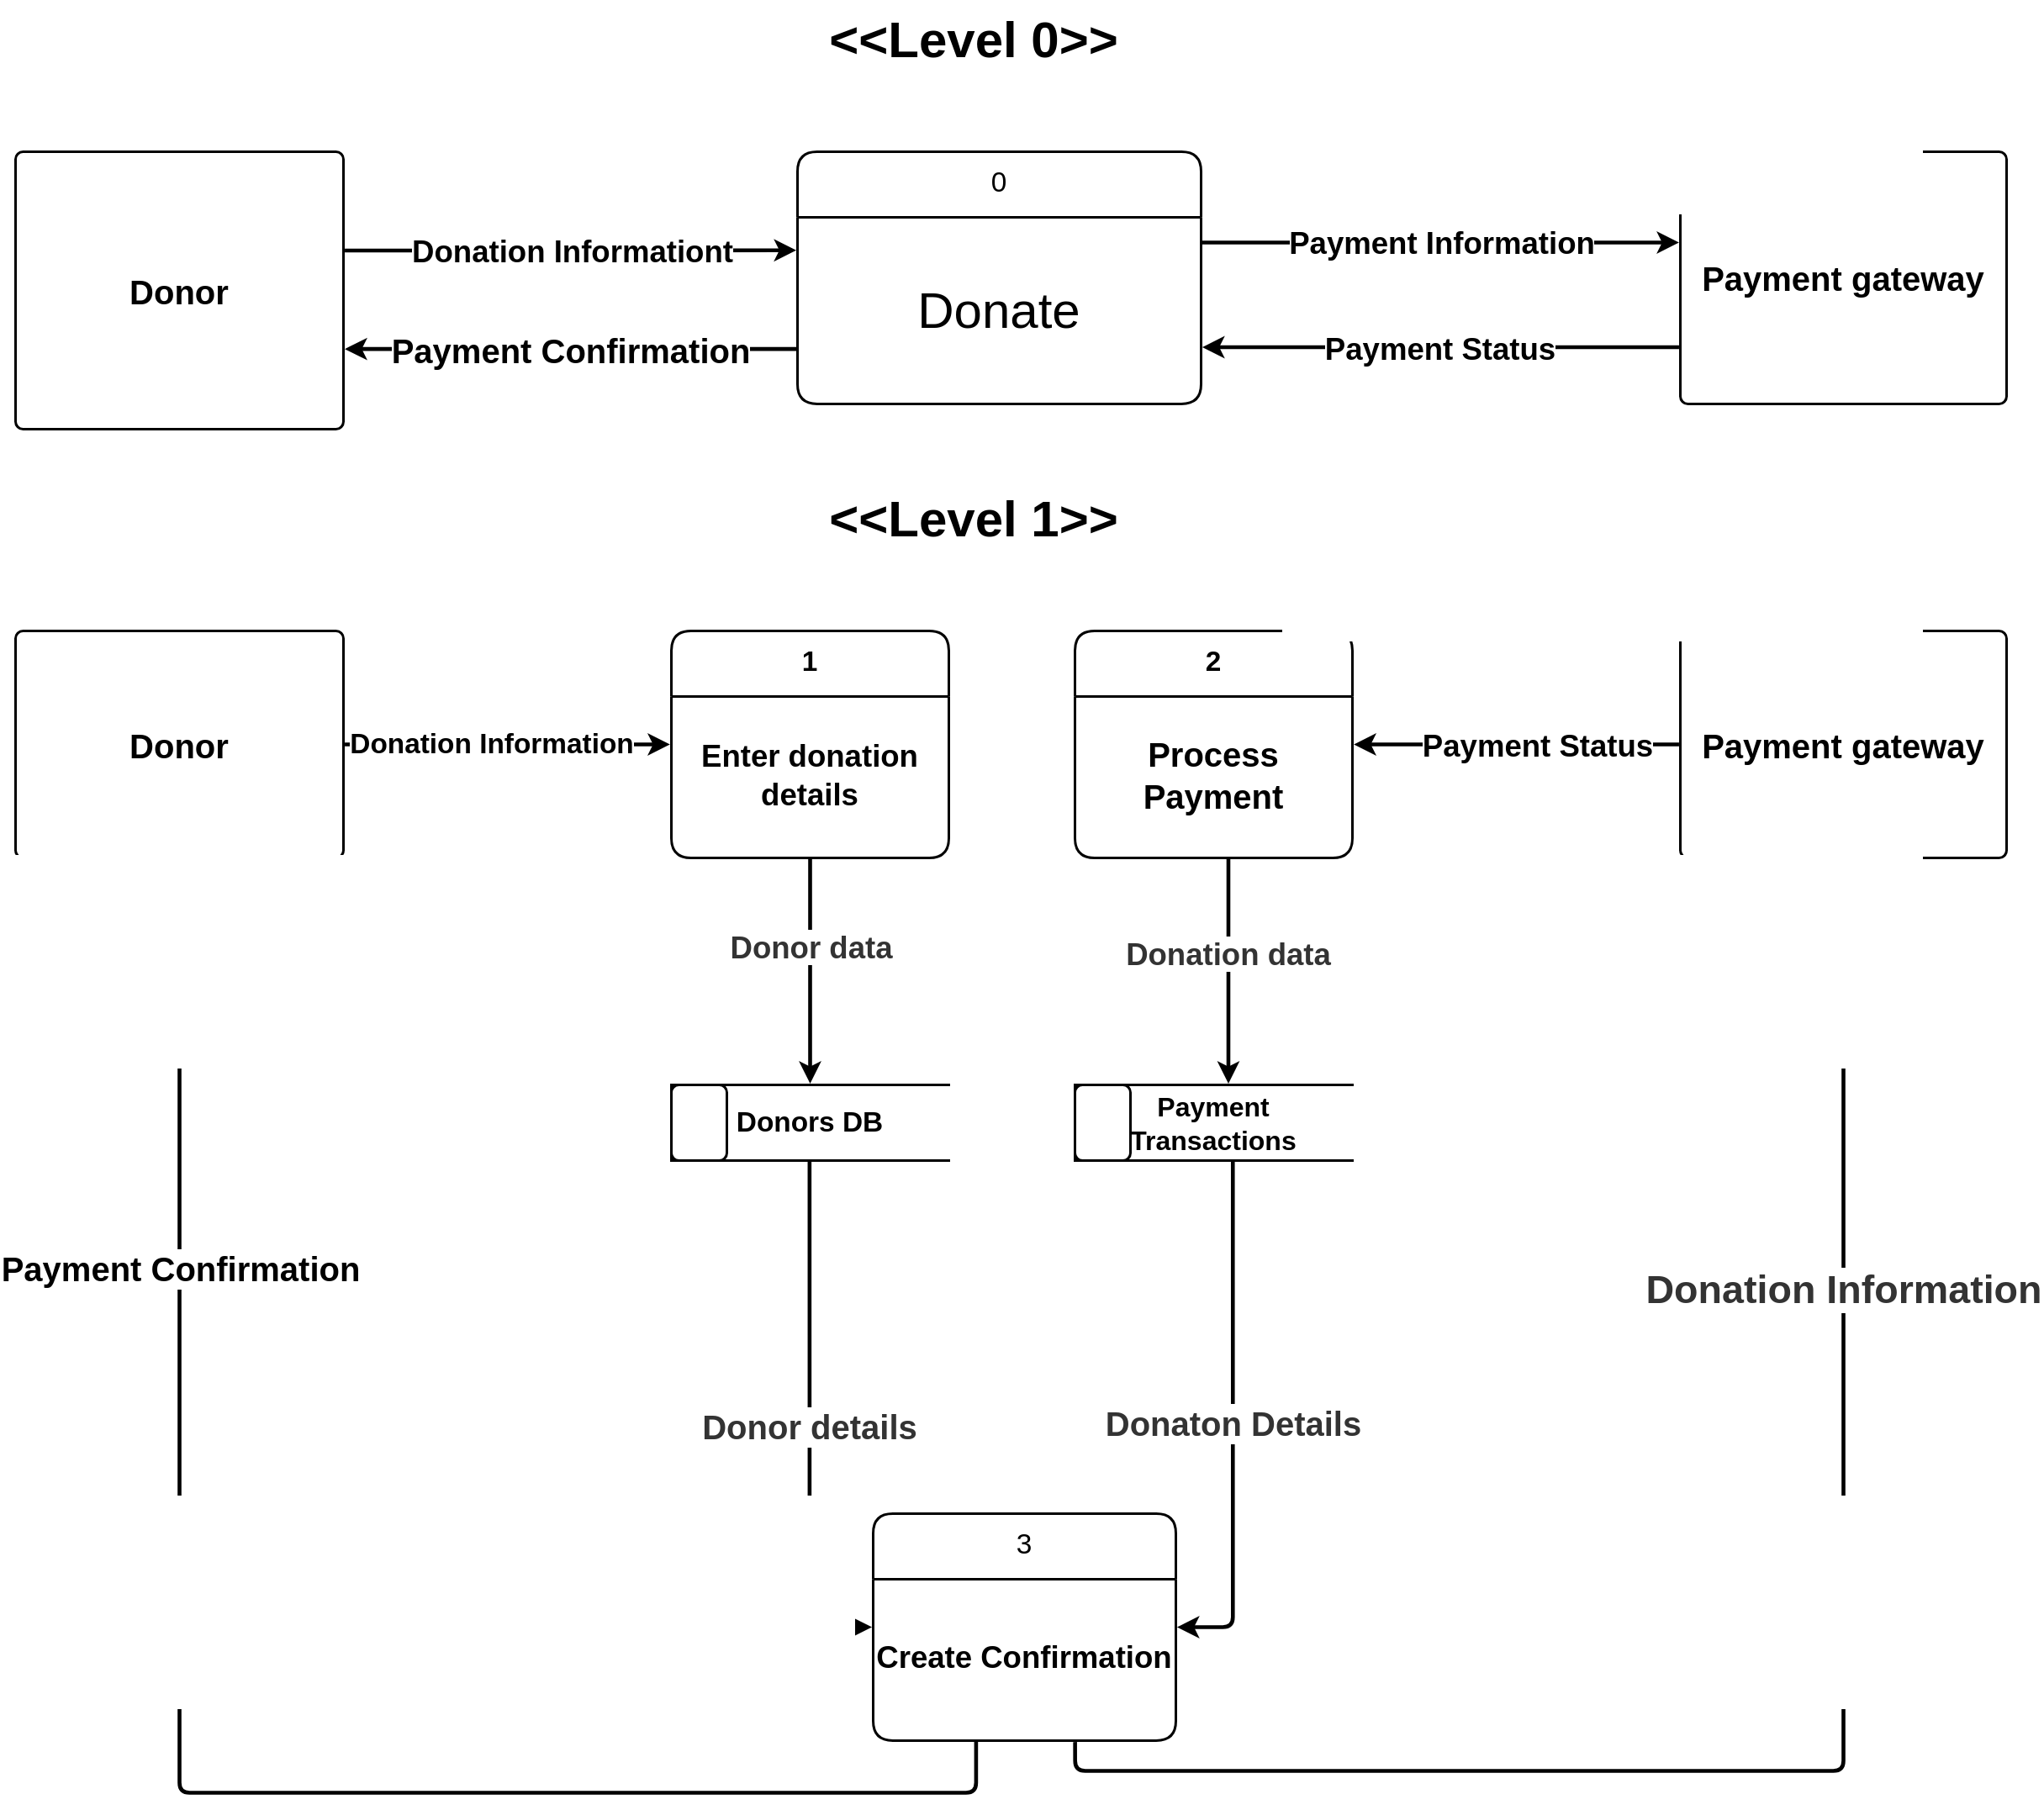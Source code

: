 <mxfile version="24.8.9" pages="3">
  <diagram name="Version 1.0" id="b520641d-4fe3-3701-9064-5fc419738815">
    <mxGraphModel grid="1" page="1" gridSize="10" guides="1" tooltips="1" connect="1" arrows="1" fold="1" pageScale="1" pageWidth="1100" pageHeight="850" background="none" math="0" shadow="0">
      <root>
        <mxCell id="0" />
        <mxCell id="1" parent="0" />
        <mxCell id="HQpnCoinPFY2TKj2kgrf-2" value="&lt;div style=&quot;display: flex; justify-content: center; text-align: center; align-items: baseline; font-size: 0; line-height: 1.25;margin-top: -2px;&quot;&gt;&lt;span&gt;&lt;span style=&quot;font-size:16.7px;&quot;&gt;0&lt;/span&gt;&lt;/span&gt;&lt;/div&gt;" style="shape=swimlane;html=1;rounded=1;arcSize=10;collapsible=0;fontStyle=0;startSize=39;whiteSpace=wrap;overflow=block;blockSpacing=1;fontSize=13;spacing=0;verticalAlign=middle;strokeOpacity=100;fillOpacity=100;fillColor=#ffffff;strokeWidth=1.5;swimlaneFillColor=#ffffff;" parent="1" vertex="1">
          <mxGeometry x="935" y="-670" width="240" height="150" as="geometry" />
        </mxCell>
        <mxCell id="HQpnCoinPFY2TKj2kgrf-3" value="&lt;div style=&quot;display: flex; justify-content: center; text-align: center; align-items: baseline; font-size: 0; line-height: 1.25;margin-top: -2px;&quot;&gt;&lt;span&gt;&lt;span style=&quot;font-size:30px;&quot;&gt;Donate &lt;/span&gt;&lt;/span&gt;&lt;/div&gt;" style="rounded=1;arcSize=10;strokeColor=none;fillColor=none;whiteSpace=wrap;overflow=block;blockSpacing=1;html=1;fontSize=13;spacing=0;verticalAlign=middle;strokeOpacity=100;fillOpacity=100;strokeWidth=1.5;" parent="HQpnCoinPFY2TKj2kgrf-2" vertex="1">
          <mxGeometry y="39" width="240" height="111" as="geometry" />
        </mxCell>
        <mxCell id="HQpnCoinPFY2TKj2kgrf-4" value="Donor " style="html=1;overflow=block;blockSpacing=1;whiteSpace=wrap;fontSize=20;fontStyle=1;spacing=0;strokeOpacity=100;fillOpacity=100;rounded=1;absoluteArcSize=1;arcSize=9;fillColor=#ffffff;strokeWidth=1.5;lucidId=UoCt~2oaXBa2;" parent="1" vertex="1">
          <mxGeometry x="470" y="-670" width="195" height="165" as="geometry" />
        </mxCell>
        <mxCell id="HQpnCoinPFY2TKj2kgrf-5" value="Payment gateway" style="html=1;overflow=block;blockSpacing=1;whiteSpace=wrap;fontSize=20;fontStyle=1;spacing=0;strokeOpacity=100;fillOpacity=100;rounded=1;absoluteArcSize=1;arcSize=9;fillColor=#ffffff;strokeWidth=1.5;lucidId=UoCtgNpYnYyZ;" parent="1" vertex="1">
          <mxGeometry x="1460" y="-670" width="194" height="150" as="geometry" />
        </mxCell>
        <mxCell id="HQpnCoinPFY2TKj2kgrf-6" value="" style="html=1;jettySize=18;whiteSpace=wrap;overflow=block;blockSpacing=1;fontSize=13;strokeOpacity=100;strokeWidth=2.3;rounded=1;arcSize=12;edgeStyle=orthogonalEdgeStyle;startArrow=none;exitX=1.004;exitY=0.356;exitPerimeter=0;entryX=-0.003;entryY=0.391;entryPerimeter=0;lucidId=UoCtfP8-i752;" parent="1" source="HQpnCoinPFY2TKj2kgrf-4" target="HQpnCoinPFY2TKj2kgrf-2" edge="1">
          <mxGeometry width="100" height="100" relative="1" as="geometry">
            <Array as="points" />
          </mxGeometry>
        </mxCell>
        <mxCell id="HQpnCoinPFY2TKj2kgrf-7" value="Donation Informationt" style="text;html=1;resizable=0;labelBackgroundColor=default;align=center;verticalAlign=middle;fontStyle=1;fontSize=18.3;" parent="HQpnCoinPFY2TKj2kgrf-6" vertex="1">
          <mxGeometry relative="1" as="geometry" />
        </mxCell>
        <mxCell id="HQpnCoinPFY2TKj2kgrf-8" value="" style="html=1;jettySize=18;whiteSpace=wrap;fontSize=13;strokeOpacity=100;strokeWidth=2.3;rounded=1;arcSize=12;edgeStyle=orthogonalEdgeStyle;startArrow=none;exitX=-0.003;exitY=0.782;exitPerimeter=0;entryX=1.004;entryY=0.711;entryPerimeter=0;lucidId=UoCtTdOCbgOj;" parent="1" source="HQpnCoinPFY2TKj2kgrf-2" target="HQpnCoinPFY2TKj2kgrf-4" edge="1">
          <mxGeometry width="100" height="100" relative="1" as="geometry">
            <Array as="points" />
          </mxGeometry>
        </mxCell>
        <mxCell id="HQpnCoinPFY2TKj2kgrf-9" value="Payment Confirmation" style="text;html=1;resizable=0;labelBackgroundColor=default;align=center;verticalAlign=middle;fontStyle=1;fontSize=20;" parent="HQpnCoinPFY2TKj2kgrf-8" vertex="1">
          <mxGeometry relative="1" as="geometry" />
        </mxCell>
        <mxCell id="HQpnCoinPFY2TKj2kgrf-10" value="" style="html=1;jettySize=18;whiteSpace=wrap;fontSize=13;strokeOpacity=100;strokeWidth=2.3;rounded=1;arcSize=12;edgeStyle=orthogonalEdgeStyle;startArrow=none;exitX=1.003;exitY=0.36;exitPerimeter=0;entryX=-0.004;entryY=0.36;entryPerimeter=0;lucidId=UoCtftTxLA1r;" parent="1" source="HQpnCoinPFY2TKj2kgrf-2" target="HQpnCoinPFY2TKj2kgrf-5" edge="1">
          <mxGeometry width="100" height="100" relative="1" as="geometry">
            <Array as="points" />
          </mxGeometry>
        </mxCell>
        <mxCell id="HQpnCoinPFY2TKj2kgrf-11" value="Payment Information " style="text;html=1;resizable=0;labelBackgroundColor=default;align=center;verticalAlign=middle;fontStyle=1;fontSize=18.3;" parent="HQpnCoinPFY2TKj2kgrf-10" vertex="1">
          <mxGeometry relative="1" as="geometry" />
        </mxCell>
        <mxCell id="HQpnCoinPFY2TKj2kgrf-12" value="" style="html=1;jettySize=18;whiteSpace=wrap;fontSize=13;strokeOpacity=100;strokeWidth=2.3;rounded=1;arcSize=12;edgeStyle=orthogonalEdgeStyle;startArrow=none;exitX=-0.004;exitY=0.775;exitPerimeter=0;entryX=1.003;entryY=0.775;entryPerimeter=0;lucidId=UoCt1MDef_rT;" parent="1" source="HQpnCoinPFY2TKj2kgrf-5" target="HQpnCoinPFY2TKj2kgrf-2" edge="1">
          <mxGeometry width="100" height="100" relative="1" as="geometry">
            <Array as="points" />
          </mxGeometry>
        </mxCell>
        <mxCell id="HQpnCoinPFY2TKj2kgrf-13" value="Payment Status" style="text;html=1;resizable=0;labelBackgroundColor=default;align=center;verticalAlign=middle;fontStyle=1;fontSize=18.3;" parent="HQpnCoinPFY2TKj2kgrf-12" vertex="1">
          <mxGeometry relative="1" as="geometry" />
        </mxCell>
        <mxCell id="HQpnCoinPFY2TKj2kgrf-14" value="Donor" style="html=1;overflow=block;blockSpacing=1;whiteSpace=wrap;fontSize=20;fontStyle=1;spacing=0;strokeOpacity=100;fillOpacity=100;rounded=1;absoluteArcSize=1;arcSize=9;fillColor=#ffffff;strokeWidth=1.5;lucidId=UoCtsEH33mEw;" parent="1" vertex="1">
          <mxGeometry x="470" y="-385" width="195" height="135" as="geometry" />
        </mxCell>
        <mxCell id="HQpnCoinPFY2TKj2kgrf-15" value="Payment gateway" style="html=1;overflow=block;blockSpacing=1;whiteSpace=wrap;fontSize=20;fontStyle=1;spacing=0;strokeOpacity=100;fillOpacity=100;rounded=1;absoluteArcSize=1;arcSize=9;fillColor=#ffffff;strokeWidth=1.5;lucidId=UoCt5a3l6Ad0;" parent="1" vertex="1">
          <mxGeometry x="1460" y="-385" width="194" height="135" as="geometry" />
        </mxCell>
        <mxCell id="HQpnCoinPFY2TKj2kgrf-16" value="&lt;div style=&quot;display: flex; justify-content: center; text-align: center; align-items: baseline; font-size: 0; line-height: 1.25;margin-top: -2px;&quot;&gt;&lt;span&gt;&lt;span style=&quot;font-size:16.7px;font-weight: bold;&quot;&gt;1&lt;/span&gt;&lt;/span&gt;&lt;/div&gt;" style="shape=swimlane;html=1;rounded=1;arcSize=10;collapsible=0;fontStyle=0;startSize=39;whiteSpace=wrap;overflow=block;blockSpacing=1;fontSize=13;spacing=0;strokeOpacity=100;fillOpacity=100;fillColor=#ffffff;strokeWidth=1.5;swimlaneFillColor=#ffffff;" parent="1" vertex="1">
          <mxGeometry x="860" y="-385" width="165" height="135" as="geometry" />
        </mxCell>
        <mxCell id="HQpnCoinPFY2TKj2kgrf-17" value="&lt;div style=&quot;display: flex; justify-content: center; text-align: center; align-items: baseline; font-size: 0; line-height: 1.25;margin-top: -2px;&quot;&gt;&lt;span&gt;&lt;span style=&quot;font-size:18.3px;font-weight: bold;&quot;&gt;Enter donation details&lt;/span&gt;&lt;/span&gt;&lt;/div&gt;" style="rounded=1;arcSize=10;strokeColor=none;fillColor=none;whiteSpace=wrap;overflow=block;blockSpacing=1;html=1;fontSize=13;spacing=0;strokeOpacity=100;fillOpacity=100;strokeWidth=1.5;" parent="HQpnCoinPFY2TKj2kgrf-16" vertex="1">
          <mxGeometry y="39" width="165" height="96" as="geometry" />
        </mxCell>
        <mxCell id="HQpnCoinPFY2TKj2kgrf-18" value="&lt;div style=&quot;display: flex; justify-content: center; text-align: center; align-items: baseline; font-size: 0; line-height: 1.25;margin-top: -2px;&quot;&gt;&lt;span&gt;&lt;span style=&quot;font-size:16.7px;&quot;&gt;3&lt;/span&gt;&lt;/span&gt;&lt;/div&gt;" style="shape=swimlane;html=1;rounded=1;arcSize=10;collapsible=0;fontStyle=0;startSize=39;whiteSpace=wrap;overflow=block;blockSpacing=1;fontSize=13;spacing=0;strokeOpacity=100;fillOpacity=100;fillColor=#ffffff;strokeWidth=1.5;swimlaneFillColor=#ffffff;" parent="1" vertex="1">
          <mxGeometry x="980" y="140" width="180" height="135" as="geometry" />
        </mxCell>
        <mxCell id="HQpnCoinPFY2TKj2kgrf-19" value="&lt;div style=&quot;display: flex; justify-content: center; text-align: center; align-items: baseline; font-size: 0; line-height: 1.25;margin-top: -2px;&quot;&gt;&lt;span&gt;&lt;span style=&quot;font-size:18.3px;font-weight: bold;&quot;&gt;Create Confirmation &lt;/span&gt;&lt;/span&gt;&lt;/div&gt;" style="rounded=1;arcSize=10;strokeColor=none;fillColor=none;whiteSpace=wrap;overflow=block;blockSpacing=1;html=1;fontSize=13;spacing=0;strokeOpacity=100;fillOpacity=100;strokeWidth=1.5;" parent="HQpnCoinPFY2TKj2kgrf-18" vertex="1">
          <mxGeometry y="39" width="180" height="96" as="geometry" />
        </mxCell>
        <mxCell id="HQpnCoinPFY2TKj2kgrf-20" value="&lt;div style=&quot;display: flex; justify-content: center; text-align: center; align-items: baseline; font-size: 0; line-height: 1.25;margin-top: -2px;&quot;&gt;&lt;span&gt;&lt;span style=&quot;font-size:16.7px;font-weight: bold;&quot;&gt;2&lt;/span&gt;&lt;/span&gt;&lt;/div&gt;" style="shape=swimlane;html=1;rounded=1;arcSize=10;collapsible=0;fontStyle=0;startSize=39;whiteSpace=wrap;overflow=block;blockSpacing=1;fontSize=13;spacing=0;strokeOpacity=100;fillOpacity=100;fillColor=#ffffff;strokeWidth=1.5;swimlaneFillColor=#ffffff;" parent="1" vertex="1">
          <mxGeometry x="1100" y="-385" width="165" height="135" as="geometry" />
        </mxCell>
        <mxCell id="HQpnCoinPFY2TKj2kgrf-21" value="&lt;div style=&quot;display: flex; justify-content: center; text-align: center; align-items: baseline; font-size: 0; line-height: 1.25;margin-top: -2px;&quot;&gt;&lt;span&gt;&lt;span style=&quot;font-size:20px;font-weight: bold;&quot;&gt;Process Payment&lt;/span&gt;&lt;/span&gt;&lt;/div&gt;" style="rounded=1;arcSize=10;strokeColor=none;fillColor=none;whiteSpace=wrap;overflow=block;blockSpacing=1;html=1;fontSize=13;spacing=0;strokeOpacity=100;fillOpacity=100;strokeWidth=1.5;" parent="HQpnCoinPFY2TKj2kgrf-20" vertex="1">
          <mxGeometry y="39" width="165" height="96" as="geometry" />
        </mxCell>
        <mxCell id="HQpnCoinPFY2TKj2kgrf-22" value="" style="html=1;jettySize=18;whiteSpace=wrap;fontSize=13;strokeOpacity=100;strokeWidth=2.3;rounded=1;arcSize=12;edgeStyle=orthogonalEdgeStyle;startArrow=none;exitX=0.569;exitY=1.017;exitPerimeter=0;entryX=1.004;entryY=0.5;entryPerimeter=0;lucidId=UoCtF8Rh~02U;" parent="1" source="HQpnCoinPFY2TKj2kgrf-28" target="HQpnCoinPFY2TKj2kgrf-18" edge="1">
          <mxGeometry width="100" height="100" relative="1" as="geometry">
            <Array as="points" />
          </mxGeometry>
        </mxCell>
        <mxCell id="HQpnCoinPFY2TKj2kgrf-23" value="Donaton Details" style="text;html=1;resizable=0;labelBackgroundColor=default;align=center;verticalAlign=middle;fontStyle=1;fontColor=#333333;fontSize=20;" parent="HQpnCoinPFY2TKj2kgrf-22" vertex="1">
          <mxGeometry relative="1" as="geometry" />
        </mxCell>
        <mxCell id="HQpnCoinPFY2TKj2kgrf-24" value="" style="html=1;jettySize=18;whiteSpace=wrap;fontSize=13;strokeOpacity=100;strokeWidth=2.3;rounded=1;arcSize=12;edgeStyle=orthogonalEdgeStyle;startArrow=none;exitX=1.004;exitY=0.5;exitPerimeter=0;entryX=-0.005;entryY=0.5;entryPerimeter=0;lucidId=UoCtbT_w9NjC;" parent="1" source="HQpnCoinPFY2TKj2kgrf-14" target="HQpnCoinPFY2TKj2kgrf-16" edge="1">
          <mxGeometry width="100" height="100" relative="1" as="geometry">
            <Array as="points" />
          </mxGeometry>
        </mxCell>
        <mxCell id="HQpnCoinPFY2TKj2kgrf-25" value="Donation Information" style="text;html=1;resizable=0;labelBackgroundColor=default;align=center;verticalAlign=middle;fontStyle=1;fontSize=16.7;" parent="HQpnCoinPFY2TKj2kgrf-24" vertex="1">
          <mxGeometry x="-0.101" relative="1" as="geometry" />
        </mxCell>
        <mxCell id="HQpnCoinPFY2TKj2kgrf-26" value="" style="html=1;jettySize=18;whiteSpace=wrap;fontSize=13;strokeOpacity=100;strokeWidth=2.3;rounded=1;arcSize=12;edgeStyle=orthogonalEdgeStyle;startArrow=none;exitX=-0.004;exitY=0.5;exitPerimeter=0;entryX=1.005;entryY=0.5;entryPerimeter=0;lucidId=UoCt5UzhoF6v;" parent="1" source="HQpnCoinPFY2TKj2kgrf-15" target="HQpnCoinPFY2TKj2kgrf-20" edge="1">
          <mxGeometry width="100" height="100" relative="1" as="geometry">
            <Array as="points" />
          </mxGeometry>
        </mxCell>
        <mxCell id="HQpnCoinPFY2TKj2kgrf-27" value="Payment Status" style="text;html=1;resizable=0;labelBackgroundColor=default;align=center;verticalAlign=middle;fontStyle=1;fontSize=18.3;" parent="HQpnCoinPFY2TKj2kgrf-26" vertex="1">
          <mxGeometry x="-0.124" relative="1" as="geometry" />
        </mxCell>
        <mxCell id="HQpnCoinPFY2TKj2kgrf-28" value="Payment Transactions" style="html=1;overflow=block;blockSpacing=1;shape=partialRectangle;right=0;whiteSpace=wrap;fontSize=16;fontStyle=1;spacing=0;strokeOpacity=100;fillOpacity=100;rounded=1;absoluteArcSize=1;arcSize=9;fillColor=#ffffff;strokeWidth=1.5;" parent="1" vertex="1">
          <mxGeometry x="1100" y="-115" width="165" height="45" as="geometry" />
        </mxCell>
        <mxCell id="HQpnCoinPFY2TKj2kgrf-29" value="" style="part=1;whiteSpace=wrap;fontSize=13;fontStyle=1;spacing=0;strokeOpacity=100;fillOpacity=100;rounded=1;absoluteArcSize=1;arcSize=9;fillColor=#ffffff;strokeWidth=1.5;" parent="HQpnCoinPFY2TKj2kgrf-28" vertex="1">
          <mxGeometry width="33" height="45" as="geometry" />
        </mxCell>
        <mxCell id="HQpnCoinPFY2TKj2kgrf-30" value="" style="html=1;jettySize=18;whiteSpace=wrap;fontSize=13;strokeOpacity=100;strokeWidth=2.3;rounded=1;arcSize=12;edgeStyle=orthogonalEdgeStyle;startArrow=none;exitX=0.34;exitY=1.006;exitPerimeter=0;entryX=0.5;entryY=1.006;entryPerimeter=0;lucidId=UoCt-6mziONi;" parent="1" source="HQpnCoinPFY2TKj2kgrf-18" target="HQpnCoinPFY2TKj2kgrf-14" edge="1">
          <mxGeometry width="100" height="100" relative="1" as="geometry">
            <Array as="points">
              <mxPoint x="1041" y="306" />
              <mxPoint x="568" y="306" />
            </Array>
          </mxGeometry>
        </mxCell>
        <mxCell id="HQpnCoinPFY2TKj2kgrf-31" value="Payment Confirmation" style="text;html=1;resizable=0;labelBackgroundColor=default;align=center;verticalAlign=middle;fontStyle=1;fontSize=20;" parent="HQpnCoinPFY2TKj2kgrf-30" vertex="1">
          <mxGeometry x="0.542" relative="1" as="geometry" />
        </mxCell>
        <mxCell id="HQpnCoinPFY2TKj2kgrf-32" value="Donors  DB" style="html=1;overflow=block;blockSpacing=1;shape=partialRectangle;right=0;whiteSpace=wrap;fontSize=16.7;fontStyle=1;spacing=0;strokeOpacity=100;fillOpacity=100;rounded=1;absoluteArcSize=1;arcSize=9;fillColor=#ffffff;strokeWidth=1.5;" parent="1" vertex="1">
          <mxGeometry x="860" y="-115" width="165" height="45" as="geometry" />
        </mxCell>
        <mxCell id="HQpnCoinPFY2TKj2kgrf-33" value="" style="part=1;whiteSpace=wrap;fontSize=13;fontStyle=1;spacing=0;strokeOpacity=100;fillOpacity=100;rounded=1;absoluteArcSize=1;arcSize=9;fillColor=#ffffff;strokeWidth=1.5;" parent="HQpnCoinPFY2TKj2kgrf-32" vertex="1">
          <mxGeometry width="33" height="45" as="geometry" />
        </mxCell>
        <mxCell id="HQpnCoinPFY2TKj2kgrf-34" value="" style="html=1;jettySize=18;whiteSpace=wrap;fontSize=13;strokeOpacity=100;strokeWidth=2.3;rounded=1;arcSize=12;edgeStyle=orthogonalEdgeStyle;startArrow=none;exitX=0.5;exitY=1.006;exitPerimeter=0;entryX=0.5;entryY=-0.017;entryPerimeter=0;lucidId=UoCt9flkNTXf;" parent="1" source="HQpnCoinPFY2TKj2kgrf-16" target="HQpnCoinPFY2TKj2kgrf-32" edge="1">
          <mxGeometry width="100" height="100" relative="1" as="geometry">
            <Array as="points" />
          </mxGeometry>
        </mxCell>
        <mxCell id="HQpnCoinPFY2TKj2kgrf-35" value="Donor data" style="text;html=1;resizable=0;labelBackgroundColor=default;align=center;verticalAlign=middle;fontStyle=1;fontColor=#333333;fontSize=18.3;" parent="HQpnCoinPFY2TKj2kgrf-34" vertex="1">
          <mxGeometry x="-0.227" relative="1" as="geometry" />
        </mxCell>
        <mxCell id="HQpnCoinPFY2TKj2kgrf-36" value="" style="html=1;jettySize=18;whiteSpace=wrap;fontSize=13;strokeOpacity=100;strokeWidth=2.3;rounded=1;arcSize=12;edgeStyle=orthogonalEdgeStyle;startArrow=none;exitX=0.498;exitY=1.017;exitPerimeter=0;entryX=-0.004;entryY=0.5;entryPerimeter=0;lucidId=UoCtW3jpyE4s;" parent="1" source="HQpnCoinPFY2TKj2kgrf-32" target="HQpnCoinPFY2TKj2kgrf-18" edge="1">
          <mxGeometry width="100" height="100" relative="1" as="geometry">
            <Array as="points" />
          </mxGeometry>
        </mxCell>
        <mxCell id="HQpnCoinPFY2TKj2kgrf-37" value="Donor details" style="text;html=1;resizable=0;labelBackgroundColor=default;align=center;verticalAlign=middle;fontStyle=1;fontColor=#333333;fontSize=20;" parent="HQpnCoinPFY2TKj2kgrf-36" vertex="1">
          <mxGeometry relative="1" as="geometry" />
        </mxCell>
        <mxCell id="HQpnCoinPFY2TKj2kgrf-38" value="" style="html=1;jettySize=18;whiteSpace=wrap;fontSize=13;strokeOpacity=100;strokeWidth=2.3;rounded=1;arcSize=12;edgeStyle=orthogonalEdgeStyle;startArrow=none;exitX=0.667;exitY=1.006;exitPerimeter=0;entryX=0.5;entryY=1.006;entryPerimeter=0;lucidId=UoCt~pcf8iVl;" parent="1" source="HQpnCoinPFY2TKj2kgrf-18" target="HQpnCoinPFY2TKj2kgrf-15" edge="1">
          <mxGeometry width="100" height="100" relative="1" as="geometry">
            <Array as="points" />
          </mxGeometry>
        </mxCell>
        <mxCell id="HQpnCoinPFY2TKj2kgrf-39" value="Donation Information" style="text;html=1;resizable=0;labelBackgroundColor=default;align=center;verticalAlign=middle;fontStyle=1;fontColor=#333333;fontSize=23.3;" parent="HQpnCoinPFY2TKj2kgrf-38" vertex="1">
          <mxGeometry x="0.496" relative="1" as="geometry" />
        </mxCell>
        <mxCell id="HQpnCoinPFY2TKj2kgrf-40" value="" style="html=1;jettySize=18;whiteSpace=wrap;fontSize=13;strokeOpacity=100;strokeWidth=2.3;rounded=1;arcSize=12;edgeStyle=orthogonalEdgeStyle;startArrow=none;exitX=0.553;exitY=1.006;exitPerimeter=0;entryX=0.553;entryY=-0.017;entryPerimeter=0;lucidId=UoCtk3XNWU7g;" parent="1" source="HQpnCoinPFY2TKj2kgrf-20" target="HQpnCoinPFY2TKj2kgrf-28" edge="1">
          <mxGeometry width="100" height="100" relative="1" as="geometry">
            <Array as="points" />
          </mxGeometry>
        </mxCell>
        <mxCell id="HQpnCoinPFY2TKj2kgrf-41" value="Donation data" style="text;html=1;resizable=0;labelBackgroundColor=default;align=center;verticalAlign=middle;fontStyle=1;fontColor=#333333;fontSize=18.3;" parent="HQpnCoinPFY2TKj2kgrf-40" vertex="1">
          <mxGeometry x="-0.163" relative="1" as="geometry" />
        </mxCell>
        <mxCell id="HQpnCoinPFY2TKj2kgrf-42" value="&amp;lt;&amp;lt;Level 0&amp;gt;&amp;gt;" style="html=1;overflow=block;blockSpacing=1;whiteSpace=wrap;fontSize=30;fontStyle=1;spacing=0;strokeOpacity=100;fillOpacity=100;rounded=1;absoluteArcSize=1;arcSize=9;fillColor=#ffffff;strokeWidth=2.3;strokeColor=none;lucidId=UoCtrINDnz.h;" parent="1" vertex="1">
          <mxGeometry x="950" y="-760" width="180" height="45" as="geometry" />
        </mxCell>
        <mxCell id="HQpnCoinPFY2TKj2kgrf-43" value="&amp;lt;&amp;lt;Level 1&amp;gt;&amp;gt;" style="html=1;overflow=block;blockSpacing=1;whiteSpace=wrap;fontSize=30;fontStyle=1;spacing=0;strokeOpacity=100;fillOpacity=100;rounded=1;absoluteArcSize=1;arcSize=9;fillColor=#ffffff;strokeWidth=2.3;strokeColor=none;lucidId=UoCt9.E0PKAV;" parent="1" vertex="1">
          <mxGeometry x="950" y="-475" width="180" height="45" as="geometry" />
        </mxCell>
      </root>
    </mxGraphModel>
  </diagram>
  <diagram id="k4Mf3sh9rggqYsPcFo2z" name="Version 1.1">
    <mxGraphModel dx="1772" dy="1852" grid="1" gridSize="10" guides="1" tooltips="1" connect="1" arrows="1" fold="1" page="1" pageScale="1" pageWidth="1600" pageHeight="900" math="0" shadow="0">
      <root>
        <mxCell id="0" />
        <mxCell id="1" parent="0" />
        <mxCell id="7gNyWEO1abiqnoM_8y8A-112" value="" style="group" parent="1" connectable="0" vertex="1">
          <mxGeometry x="70" y="-803" width="1460" height="980" as="geometry" />
        </mxCell>
        <mxCell id="bzqF9nDbgKAngUZ5g44k-1" value="&lt;div style=&quot;display: flex; justify-content: center; text-align: center; align-items: baseline; font-size: 0; line-height: 1.25;margin-top: -2px;&quot;&gt;&lt;span&gt;&lt;span style=&quot;font-size:16.7px;&quot;&gt;0&lt;/span&gt;&lt;/span&gt;&lt;/div&gt;" style="shape=swimlane;html=1;rounded=1;arcSize=10;collapsible=0;fontStyle=0;startSize=39;whiteSpace=wrap;overflow=block;blockSpacing=1;fontSize=13;spacing=0;verticalAlign=middle;strokeOpacity=100;fillOpacity=100;strokeWidth=1.5;swimlaneFillColor=#ffffff;" parent="7gNyWEO1abiqnoM_8y8A-112" vertex="1">
          <mxGeometry x="599.0" y="130" width="224" height="150.0" as="geometry" />
        </mxCell>
        <mxCell id="bzqF9nDbgKAngUZ5g44k-2" value="&lt;div style=&quot;display: flex; justify-content: center; text-align: center; align-items: baseline; font-size: 0; line-height: 1.25;margin-top: -2px;&quot;&gt;&lt;span&gt;&lt;span style=&quot;font-size:30px;&quot;&gt;Donate online&lt;/span&gt;&lt;/span&gt;&lt;/div&gt;" style="rounded=1;arcSize=8;strokeColor=none;fillColor=none;whiteSpace=wrap;overflow=block;blockSpacing=1;html=1;fontSize=13;spacing=0;verticalAlign=middle;strokeOpacity=100;fillOpacity=100;strokeWidth=1.5;" parent="bzqF9nDbgKAngUZ5g44k-1" vertex="1">
          <mxGeometry y="39.0" width="220" height="111" as="geometry" />
        </mxCell>
        <mxCell id="7gNyWEO1abiqnoM_8y8A-58" style="rounded=0;orthogonalLoop=1;jettySize=auto;html=1;entryX=0;entryY=0;entryDx=0;entryDy=0;exitX=1.006;exitY=0.284;exitDx=0;exitDy=0;exitPerimeter=0;strokeWidth=3;" parent="7gNyWEO1abiqnoM_8y8A-112" source="bzqF9nDbgKAngUZ5g44k-3" target="bzqF9nDbgKAngUZ5g44k-2" edge="1">
          <mxGeometry relative="1" as="geometry" />
        </mxCell>
        <mxCell id="7gNyWEO1abiqnoM_8y8A-59" value="Donation details" style="edgeLabel;html=1;align=center;verticalAlign=middle;resizable=0;points=[];fontSize=17;fontStyle=1" parent="7gNyWEO1abiqnoM_8y8A-58" connectable="0" vertex="1">
          <mxGeometry x="0.011" y="1" relative="1" as="geometry">
            <mxPoint as="offset" />
          </mxGeometry>
        </mxCell>
        <mxCell id="bzqF9nDbgKAngUZ5g44k-3" value="Donor " style="html=1;overflow=block;blockSpacing=1;whiteSpace=wrap;fontSize=20;fontStyle=1;spacing=0;strokeOpacity=100;fillOpacity=100;rounded=1;absoluteArcSize=1;arcSize=9;strokeWidth=1.5;lucidId=UoCt~2oaXBa2;" parent="7gNyWEO1abiqnoM_8y8A-112" vertex="1">
          <mxGeometry x="104" y="130" width="210.0" height="140.0" as="geometry" />
        </mxCell>
        <mxCell id="bzqF9nDbgKAngUZ5g44k-9" value="" style="html=1;jettySize=18;whiteSpace=wrap;fontSize=13;strokeOpacity=100;strokeWidth=3;rounded=1;arcSize=12;startArrow=none;lucidId=UoCtftTxLA1r;entryX=0.009;entryY=0.28;entryDx=0;entryDy=0;entryPerimeter=0;" parent="7gNyWEO1abiqnoM_8y8A-112" target="7gNyWEO1abiqnoM_8y8A-37" edge="1">
          <mxGeometry width="100" height="100" relative="1" as="geometry">
            <mxPoint x="824.0" y="169.0" as="sourcePoint" />
            <mxPoint x="1145" y="169.0" as="targetPoint" />
          </mxGeometry>
        </mxCell>
        <mxCell id="7gNyWEO1abiqnoM_8y8A-62" value="Text" style="edgeLabel;html=1;align=center;verticalAlign=middle;resizable=0;points=[];" parent="bzqF9nDbgKAngUZ5g44k-9" connectable="0" vertex="1">
          <mxGeometry x="-0.07" y="3" relative="1" as="geometry">
            <mxPoint as="offset" />
          </mxGeometry>
        </mxCell>
        <mxCell id="7gNyWEO1abiqnoM_8y8A-63" value="&lt;span&gt;Payment Information&lt;/span&gt;" style="edgeLabel;html=1;align=center;verticalAlign=middle;resizable=0;points=[];fontStyle=1;fontSize=17;" parent="bzqF9nDbgKAngUZ5g44k-9" connectable="0" vertex="1">
          <mxGeometry x="-0.048" y="4" relative="1" as="geometry">
            <mxPoint as="offset" />
          </mxGeometry>
        </mxCell>
        <mxCell id="bzqF9nDbgKAngUZ5g44k-15" value="&lt;div style=&quot;display: flex; justify-content: center; text-align: center; align-items: baseline; font-size: 0; line-height: 1.25;margin-top: -2px;&quot;&gt;&lt;span&gt;&lt;span style=&quot;font-size:16.7px;font-weight: bold;&quot;&gt;1&lt;/span&gt;&lt;/span&gt;&lt;/div&gt;" style="shape=swimlane;html=1;rounded=1;arcSize=10;collapsible=0;fontStyle=0;startSize=39;whiteSpace=wrap;overflow=block;blockSpacing=1;fontSize=13;spacing=0;strokeOpacity=100;fillOpacity=100;strokeWidth=1.5;swimlaneFillColor=#ffffff;" parent="7gNyWEO1abiqnoM_8y8A-112" vertex="1">
          <mxGeometry x="350" y="407.0" width="184" height="140.0" as="geometry" />
        </mxCell>
        <mxCell id="bzqF9nDbgKAngUZ5g44k-16" value="&lt;div style=&quot;display: flex; justify-content: center; text-align: center; align-items: baseline; font-size: 0; line-height: 1.25;margin-top: -2px;&quot;&gt;&lt;span&gt;&lt;span style=&quot;font-size:18.3px;font-weight: bold;&quot;&gt;Submit donation details&lt;/span&gt;&lt;/span&gt;&lt;/div&gt;" style="rounded=1;arcSize=10;whiteSpace=wrap;overflow=block;blockSpacing=1;html=1;fontSize=13;spacing=0;strokeOpacity=100;fillOpacity=100;strokeWidth=1.5;" parent="bzqF9nDbgKAngUZ5g44k-15" vertex="1">
          <mxGeometry y="39.0" width="184" height="101" as="geometry" />
        </mxCell>
        <mxCell id="bzqF9nDbgKAngUZ5g44k-17" value="&lt;div style=&quot;display: flex; justify-content: center; text-align: center; align-items: baseline; font-size: 0; line-height: 1.25;margin-top: -2px;&quot;&gt;&lt;span&gt;&lt;span style=&quot;font-size:16.7px;&quot;&gt;3&lt;/span&gt;&lt;/span&gt;&lt;/div&gt;" style="shape=swimlane;html=1;rounded=1;arcSize=10;collapsible=0;fontStyle=0;startSize=39;whiteSpace=wrap;overflow=block;blockSpacing=1;fontSize=13;spacing=0;strokeOpacity=100;fillOpacity=100;strokeWidth=1.5;swimlaneFillColor=#ffffff;" parent="7gNyWEO1abiqnoM_8y8A-112" vertex="1">
          <mxGeometry x="560.0" y="767" width="180.0" height="135" as="geometry" />
        </mxCell>
        <mxCell id="bzqF9nDbgKAngUZ5g44k-18" value="&lt;span style=&quot;font-size: 18.3px;&quot;&gt;&lt;b&gt;Confirm payment&lt;/b&gt;&lt;/span&gt;" style="rounded=1;arcSize=10;strokeColor=none;fillColor=none;whiteSpace=wrap;overflow=block;blockSpacing=1;html=1;fontSize=13;spacing=0;strokeOpacity=100;fillOpacity=100;strokeWidth=1.5;" parent="bzqF9nDbgKAngUZ5g44k-17" vertex="1">
          <mxGeometry y="39.0" width="180.0" height="96.0" as="geometry" />
        </mxCell>
        <mxCell id="7gNyWEO1abiqnoM_8y8A-95" style="edgeStyle=orthogonalEdgeStyle;rounded=0;orthogonalLoop=1;jettySize=auto;html=1;entryX=0.332;entryY=-0.002;entryDx=0;entryDy=0;entryPerimeter=0;strokeWidth=3;" parent="7gNyWEO1abiqnoM_8y8A-112" source="bzqF9nDbgKAngUZ5g44k-27" target="7gNyWEO1abiqnoM_8y8A-36" edge="1">
          <mxGeometry relative="1" as="geometry">
            <Array as="points">
              <mxPoint x="1070.0" y="637" />
              <mxPoint x="1170" y="637" />
            </Array>
          </mxGeometry>
        </mxCell>
        <mxCell id="7gNyWEO1abiqnoM_8y8A-96" value="&lt;span&gt;Transaction details&lt;/span&gt;" style="edgeLabel;html=1;align=center;verticalAlign=middle;resizable=0;points=[];fontSize=17;fontStyle=1" parent="7gNyWEO1abiqnoM_8y8A-95" connectable="0" vertex="1">
          <mxGeometry x="-0.281" y="4" relative="1" as="geometry">
            <mxPoint x="35" as="offset" />
          </mxGeometry>
        </mxCell>
        <mxCell id="bzqF9nDbgKAngUZ5g44k-27" value="Transactions&lt;div&gt;DB&lt;/div&gt;" style="html=1;overflow=block;blockSpacing=1;shape=partialRectangle;right=0;whiteSpace=wrap;fontSize=16;fontStyle=1;spacing=0;strokeOpacity=100;fillOpacity=100;rounded=1;absoluteArcSize=1;arcSize=9;fillColor=#ffffff;strokeWidth=1.5;" parent="7gNyWEO1abiqnoM_8y8A-112" vertex="1">
          <mxGeometry x="960.0" y="547" width="165" height="45" as="geometry" />
        </mxCell>
        <mxCell id="bzqF9nDbgKAngUZ5g44k-28" value="" style="part=1;whiteSpace=wrap;fontSize=13;fontStyle=1;spacing=0;strokeOpacity=100;fillOpacity=100;rounded=1;absoluteArcSize=1;arcSize=9;fillColor=#ffffff;strokeWidth=1.5;" parent="bzqF9nDbgKAngUZ5g44k-27" vertex="1">
          <mxGeometry width="30" height="45" as="geometry" />
        </mxCell>
        <mxCell id="bzqF9nDbgKAngUZ5g44k-31" value="Donors  DB" style="html=1;overflow=block;blockSpacing=1;shape=partialRectangle;right=0;whiteSpace=wrap;fontSize=16.7;fontStyle=1;spacing=0;strokeOpacity=100;fillOpacity=100;rounded=1;absoluteArcSize=1;arcSize=9;fillColor=#ffffff;strokeWidth=1.5;" parent="7gNyWEO1abiqnoM_8y8A-112" vertex="1">
          <mxGeometry x="540" y="627" width="165" height="45" as="geometry" />
        </mxCell>
        <mxCell id="bzqF9nDbgKAngUZ5g44k-32" value="" style="part=1;whiteSpace=wrap;fontSize=13;fontStyle=1;spacing=0;strokeOpacity=100;fillOpacity=100;rounded=1;absoluteArcSize=1;arcSize=9;fillColor=#ffffff;strokeWidth=1.5;" parent="bzqF9nDbgKAngUZ5g44k-31" vertex="1">
          <mxGeometry width="33.0" height="45" as="geometry" />
        </mxCell>
        <mxCell id="7gNyWEO1abiqnoM_8y8A-80" style="edgeStyle=orthogonalEdgeStyle;rounded=0;orthogonalLoop=1;jettySize=auto;html=1;entryX=0;entryY=0.5;entryDx=0;entryDy=0;strokeWidth=3;" parent="7gNyWEO1abiqnoM_8y8A-112" source="7gNyWEO1abiqnoM_8y8A-35" target="bzqF9nDbgKAngUZ5g44k-16" edge="1">
          <mxGeometry relative="1" as="geometry">
            <Array as="points">
              <mxPoint x="310" y="497.0" />
            </Array>
          </mxGeometry>
        </mxCell>
        <mxCell id="7gNyWEO1abiqnoM_8y8A-81" value="&lt;span style=&quot;&quot;&gt;Donation Information&lt;/span&gt;" style="edgeLabel;html=1;align=center;verticalAlign=middle;resizable=0;points=[];fontSize=17;fontStyle=1" parent="7gNyWEO1abiqnoM_8y8A-80" connectable="0" vertex="1">
          <mxGeometry x="-0.014" y="1" relative="1" as="geometry">
            <mxPoint x="6" y="24" as="offset" />
          </mxGeometry>
        </mxCell>
        <mxCell id="7gNyWEO1abiqnoM_8y8A-35" value="Donor " style="html=1;overflow=block;blockSpacing=1;whiteSpace=wrap;fontSize=20;fontStyle=1;spacing=0;strokeOpacity=100;fillOpacity=100;rounded=1;absoluteArcSize=1;arcSize=9;strokeWidth=1.5;lucidId=UoCt~2oaXBa2;" parent="7gNyWEO1abiqnoM_8y8A-112" vertex="1">
          <mxGeometry x="210.0" y="666" width="210.0" height="140.0" as="geometry" />
        </mxCell>
        <mxCell id="7gNyWEO1abiqnoM_8y8A-84" style="edgeStyle=orthogonalEdgeStyle;rounded=0;orthogonalLoop=1;jettySize=auto;html=1;entryX=1;entryY=0.5;entryDx=0;entryDy=0;strokeWidth=3;" parent="7gNyWEO1abiqnoM_8y8A-112" source="7gNyWEO1abiqnoM_8y8A-36" target="7gNyWEO1abiqnoM_8y8A-78" edge="1">
          <mxGeometry relative="1" as="geometry">
            <Array as="points">
              <mxPoint x="1240" y="497.0" />
            </Array>
          </mxGeometry>
        </mxCell>
        <mxCell id="7gNyWEO1abiqnoM_8y8A-85" value="&lt;span style=&quot;&quot;&gt;Validation info&lt;/span&gt;" style="edgeLabel;html=1;align=center;verticalAlign=middle;resizable=0;points=[];fontSize=17;fontStyle=1" parent="7gNyWEO1abiqnoM_8y8A-84" connectable="0" vertex="1">
          <mxGeometry x="0.036" y="-5" relative="1" as="geometry">
            <mxPoint x="-48" y="5" as="offset" />
          </mxGeometry>
        </mxCell>
        <mxCell id="7gNyWEO1abiqnoM_8y8A-36" value="Payment gateway" style="html=1;overflow=block;blockSpacing=1;whiteSpace=wrap;fontSize=20;fontStyle=1;spacing=0;strokeOpacity=100;fillOpacity=100;rounded=1;absoluteArcSize=1;arcSize=9;strokeWidth=1.5;lucidId=UoCt~2oaXBa2;" parent="7gNyWEO1abiqnoM_8y8A-112" vertex="1">
          <mxGeometry x="1100.0" y="687.0" width="210.0" height="140.0" as="geometry" />
        </mxCell>
        <mxCell id="7gNyWEO1abiqnoM_8y8A-64" style="edgeStyle=orthogonalEdgeStyle;rounded=0;orthogonalLoop=1;jettySize=auto;html=1;strokeWidth=3;" parent="7gNyWEO1abiqnoM_8y8A-112" source="7gNyWEO1abiqnoM_8y8A-37" edge="1">
          <mxGeometry relative="1" as="geometry">
            <mxPoint x="824.0" y="250" as="targetPoint" />
            <Array as="points">
              <mxPoint x="823.0" y="250" />
            </Array>
          </mxGeometry>
        </mxCell>
        <mxCell id="7gNyWEO1abiqnoM_8y8A-65" value="&lt;span&gt;Payment Status&lt;/span&gt;" style="edgeLabel;html=1;align=center;verticalAlign=middle;resizable=0;points=[];fontStyle=1;fontSize=17;" parent="7gNyWEO1abiqnoM_8y8A-64" connectable="0" vertex="1">
          <mxGeometry x="-0.032" y="-1" relative="1" as="geometry">
            <mxPoint as="offset" />
          </mxGeometry>
        </mxCell>
        <mxCell id="7gNyWEO1abiqnoM_8y8A-37" value="Payment gateway" style="html=1;overflow=block;blockSpacing=1;whiteSpace=wrap;fontSize=20;fontStyle=1;spacing=0;strokeOpacity=100;fillOpacity=100;rounded=1;absoluteArcSize=1;arcSize=9;strokeWidth=1.5;lucidId=UoCt~2oaXBa2;" parent="7gNyWEO1abiqnoM_8y8A-112" vertex="1">
          <mxGeometry x="1144" y="130" width="210.0" height="140.0" as="geometry" />
        </mxCell>
        <mxCell id="7gNyWEO1abiqnoM_8y8A-60" style="rounded=0;orthogonalLoop=1;jettySize=auto;html=1;entryX=1.003;entryY=0.854;entryDx=0;entryDy=0;exitX=0.006;exitY=0.723;exitDx=0;exitDy=0;entryPerimeter=0;exitPerimeter=0;strokeWidth=3;" parent="7gNyWEO1abiqnoM_8y8A-112" source="bzqF9nDbgKAngUZ5g44k-2" target="bzqF9nDbgKAngUZ5g44k-3" edge="1">
          <mxGeometry relative="1" as="geometry" />
        </mxCell>
        <mxCell id="7gNyWEO1abiqnoM_8y8A-61" value="&lt;span&gt;Payment Confirmation&lt;/span&gt;" style="edgeLabel;html=1;align=center;verticalAlign=middle;resizable=0;points=[];fontSize=17;fontStyle=1" parent="7gNyWEO1abiqnoM_8y8A-60" connectable="0" vertex="1">
          <mxGeometry x="0.042" y="-1" relative="1" as="geometry">
            <mxPoint as="offset" />
          </mxGeometry>
        </mxCell>
        <mxCell id="7gNyWEO1abiqnoM_8y8A-77" value="&lt;div style=&quot;display: flex; justify-content: center; text-align: center; align-items: baseline; line-height: 1.25; margin-top: -2px;&quot;&gt;&lt;span style=&quot;font-size: 16.7px;&quot;&gt;&lt;b&gt;2&lt;/b&gt;&lt;/span&gt;&lt;/div&gt;" style="shape=swimlane;html=1;rounded=1;arcSize=10;collapsible=0;fontStyle=0;startSize=39;whiteSpace=wrap;overflow=block;blockSpacing=1;fontSize=13;spacing=0;strokeOpacity=100;fillOpacity=100;strokeWidth=1.5;swimlaneFillColor=#ffffff;" parent="7gNyWEO1abiqnoM_8y8A-112" vertex="1">
          <mxGeometry x="740" y="407.0" width="184" height="140.0" as="geometry" />
        </mxCell>
        <mxCell id="7gNyWEO1abiqnoM_8y8A-90" style="edgeStyle=orthogonalEdgeStyle;rounded=0;orthogonalLoop=1;jettySize=auto;html=1;entryX=1.005;entryY=0.429;entryDx=0;entryDy=0;entryPerimeter=0;strokeWidth=3;" parent="7gNyWEO1abiqnoM_8y8A-77" target="bzqF9nDbgKAngUZ5g44k-18" edge="1">
          <mxGeometry relative="1" as="geometry">
            <mxPoint x="-20.0" y="440" as="targetPoint" />
            <mxPoint x="89.0" y="140.0" as="sourcePoint" />
            <Array as="points">
              <mxPoint x="89.0" y="290.0" />
              <mxPoint x="90.0" y="290.0" />
              <mxPoint x="90.0" y="440" />
            </Array>
          </mxGeometry>
        </mxCell>
        <mxCell id="7gNyWEO1abiqnoM_8y8A-91" value="&lt;span style=&quot;color: rgb(51, 51, 51);&quot;&gt;Payment details&lt;/span&gt;" style="edgeLabel;html=1;align=center;verticalAlign=middle;resizable=0;points=[];fontSize=17;fontStyle=1" parent="7gNyWEO1abiqnoM_8y8A-90" connectable="0" vertex="1">
          <mxGeometry x="-0.29" relative="1" as="geometry">
            <mxPoint y="1" as="offset" />
          </mxGeometry>
        </mxCell>
        <mxCell id="7gNyWEO1abiqnoM_8y8A-78" value="&lt;div style=&quot;display: flex; justify-content: center; text-align: center; align-items: baseline; line-height: 1.25; margin-top: -2px;&quot;&gt;&lt;span style=&quot;font-size: 18.3px;&quot;&gt;&lt;b&gt;Check if card valid&lt;/b&gt;&lt;/span&gt;&lt;/div&gt;" style="rounded=1;arcSize=10;whiteSpace=wrap;overflow=block;blockSpacing=1;html=1;fontSize=13;spacing=0;strokeOpacity=100;fillOpacity=100;strokeWidth=1.5;" parent="7gNyWEO1abiqnoM_8y8A-77" vertex="1">
          <mxGeometry y="39.0" width="184" height="101" as="geometry" />
        </mxCell>
        <mxCell id="7gNyWEO1abiqnoM_8y8A-79" style="edgeStyle=none;rounded=0;orthogonalLoop=1;jettySize=auto;html=1;entryX=0;entryY=0.5;entryDx=0;entryDy=0;strokeWidth=3;" parent="7gNyWEO1abiqnoM_8y8A-112" source="bzqF9nDbgKAngUZ5g44k-16" target="7gNyWEO1abiqnoM_8y8A-78" edge="1">
          <mxGeometry relative="1" as="geometry" />
        </mxCell>
        <mxCell id="7gNyWEO1abiqnoM_8y8A-82" value="&lt;span&gt;Card details&lt;/span&gt;" style="edgeLabel;html=1;align=center;verticalAlign=middle;resizable=0;points=[];fontSize=17;fontStyle=1" parent="7gNyWEO1abiqnoM_8y8A-79" connectable="0" vertex="1">
          <mxGeometry x="0.015" y="2" relative="1" as="geometry">
            <mxPoint x="-1" as="offset" />
          </mxGeometry>
        </mxCell>
        <mxCell id="7gNyWEO1abiqnoM_8y8A-92" style="edgeStyle=orthogonalEdgeStyle;rounded=0;orthogonalLoop=1;jettySize=auto;html=1;strokeWidth=3;" parent="7gNyWEO1abiqnoM_8y8A-112" source="bzqF9nDbgKAngUZ5g44k-18" target="bzqF9nDbgKAngUZ5g44k-27" edge="1">
          <mxGeometry relative="1" as="geometry">
            <Array as="points">
              <mxPoint x="670.0" y="927.0" />
              <mxPoint x="1030" y="927.0" />
            </Array>
          </mxGeometry>
        </mxCell>
        <mxCell id="7gNyWEO1abiqnoM_8y8A-94" value="&lt;span&gt;Paid amount&lt;/span&gt;" style="edgeLabel;html=1;align=center;verticalAlign=middle;resizable=0;points=[];fontSize=17;fontStyle=1" parent="7gNyWEO1abiqnoM_8y8A-92" connectable="0" vertex="1">
          <mxGeometry x="-0.066" y="-2" relative="1" as="geometry">
            <mxPoint x="-23" y="-2" as="offset" />
          </mxGeometry>
        </mxCell>
        <mxCell id="7gNyWEO1abiqnoM_8y8A-97" style="edgeStyle=orthogonalEdgeStyle;rounded=0;orthogonalLoop=1;jettySize=auto;html=1;entryX=0.558;entryY=0.012;entryDx=0;entryDy=0;entryPerimeter=0;strokeWidth=3;" parent="7gNyWEO1abiqnoM_8y8A-112" source="bzqF9nDbgKAngUZ5g44k-16" target="bzqF9nDbgKAngUZ5g44k-31" edge="1">
          <mxGeometry relative="1" as="geometry">
            <Array as="points">
              <mxPoint x="442.0" y="577" />
              <mxPoint x="632" y="577" />
            </Array>
          </mxGeometry>
        </mxCell>
        <mxCell id="7gNyWEO1abiqnoM_8y8A-98" value="&lt;span style=&quot;color: rgb(51, 51, 51);&quot;&gt;Donor data&lt;/span&gt;" style="edgeLabel;html=1;align=center;verticalAlign=middle;resizable=0;points=[];fontSize=17;fontStyle=1" parent="7gNyWEO1abiqnoM_8y8A-97" connectable="0" vertex="1">
          <mxGeometry x="-0.045" y="-2" relative="1" as="geometry">
            <mxPoint as="offset" />
          </mxGeometry>
        </mxCell>
        <mxCell id="7gNyWEO1abiqnoM_8y8A-106" style="edgeStyle=orthogonalEdgeStyle;rounded=0;orthogonalLoop=1;jettySize=auto;html=1;entryX=0.5;entryY=1;entryDx=0;entryDy=0;strokeWidth=3;exitX=0.388;exitY=1.001;exitDx=0;exitDy=0;exitPerimeter=0;" parent="7gNyWEO1abiqnoM_8y8A-112" source="bzqF9nDbgKAngUZ5g44k-18" edge="1">
          <mxGeometry relative="1" as="geometry">
            <mxPoint x="625.0" y="902" as="sourcePoint" />
            <mxPoint x="310" y="806.0" as="targetPoint" />
            <Array as="points">
              <mxPoint x="630.0" y="927.0" />
              <mxPoint x="310" y="927.0" />
            </Array>
          </mxGeometry>
        </mxCell>
        <mxCell id="7gNyWEO1abiqnoM_8y8A-107" value="&lt;span&gt;Payment status&lt;/span&gt;" style="edgeLabel;html=1;align=center;verticalAlign=middle;resizable=0;points=[];fontStyle=1;fontSize=17;" parent="7gNyWEO1abiqnoM_8y8A-106" connectable="0" vertex="1">
          <mxGeometry x="-0.166" y="-7" relative="1" as="geometry">
            <mxPoint y="7" as="offset" />
          </mxGeometry>
        </mxCell>
        <mxCell id="7gNyWEO1abiqnoM_8y8A-110" value="&lt;font style=&quot;font-size: 30px;&quot;&gt;&lt;b style=&quot;&quot;&gt;&lt;span&gt;Level 0&lt;/span&gt;&lt;/b&gt;&lt;/font&gt;" style="text;html=1;align=center;verticalAlign=middle;whiteSpace=wrap;rounded=0;strokeWidth=7;fontStyle=0" parent="7gNyWEO1abiqnoM_8y8A-112" vertex="1">
          <mxGeometry x="610.0" y="30" width="280.0" height="60" as="geometry" />
        </mxCell>
        <mxCell id="7gNyWEO1abiqnoM_8y8A-111" value="&lt;font style=&quot;font-size: 30px;&quot;&gt;&lt;b&gt;Level 1&lt;/b&gt;&lt;/font&gt;" style="text;html=1;align=center;verticalAlign=middle;whiteSpace=wrap;rounded=0;strokeWidth=7;fontStyle=0" parent="7gNyWEO1abiqnoM_8y8A-112" vertex="1">
          <mxGeometry x="610.0" y="310" width="280.0" height="60" as="geometry" />
        </mxCell>
      </root>
    </mxGraphModel>
  </diagram>
  <diagram id="gormmZRzJMa2r1T4jImg" name="Version 1.2">
    <mxGraphModel grid="1" page="1" gridSize="10" guides="1" tooltips="1" connect="1" arrows="1" fold="1" pageScale="1" pageWidth="1600" pageHeight="900" math="0" shadow="0">
      <root>
        <mxCell id="0" />
        <mxCell id="1" parent="0" />
        <mxCell id="g_ITbgVmTARo5FFhJ-7--2" value="&lt;div style=&quot;display: flex; justify-content: center; text-align: center; align-items: baseline; font-size: 0; line-height: 1.25;margin-top: -2px;&quot;&gt;&lt;span&gt;&lt;span style=&quot;font-size:16.7px;&quot;&gt;0&lt;/span&gt;&lt;/span&gt;&lt;/div&gt;" style="shape=swimlane;html=1;rounded=1;arcSize=10;collapsible=0;fontStyle=0;startSize=39;whiteSpace=wrap;overflow=block;blockSpacing=1;fontSize=13;spacing=0;verticalAlign=middle;strokeOpacity=100;fillOpacity=100;strokeWidth=1.5;swimlaneFillColor=#ffffff;" vertex="1" parent="1">
          <mxGeometry x="2206" y="-84" width="224" height="150.0" as="geometry" />
        </mxCell>
        <mxCell id="g_ITbgVmTARo5FFhJ-7--3" value="&lt;div style=&quot;display: flex; justify-content: center; text-align: center; align-items: baseline; font-size: 0; line-height: 1.25;margin-top: -2px;&quot;&gt;&lt;span&gt;&lt;span style=&quot;font-size:30px;&quot;&gt;Donate online&lt;/span&gt;&lt;/span&gt;&lt;/div&gt;" style="rounded=1;arcSize=8;strokeColor=none;fillColor=none;whiteSpace=wrap;overflow=block;blockSpacing=1;html=1;fontSize=13;spacing=0;verticalAlign=middle;strokeOpacity=100;fillOpacity=100;strokeWidth=1.5;" vertex="1" parent="g_ITbgVmTARo5FFhJ-7--2">
          <mxGeometry y="39.0" width="220" height="111" as="geometry" />
        </mxCell>
        <mxCell id="g_ITbgVmTARo5FFhJ-7--4" style="rounded=0;orthogonalLoop=1;jettySize=auto;html=1;entryX=0;entryY=0;entryDx=0;entryDy=0;exitX=1.006;exitY=0.284;exitDx=0;exitDy=0;exitPerimeter=0;strokeWidth=3;" edge="1" parent="1" source="g_ITbgVmTARo5FFhJ-7--6" target="g_ITbgVmTARo5FFhJ-7--3">
          <mxGeometry relative="1" as="geometry" />
        </mxCell>
        <mxCell id="g_ITbgVmTARo5FFhJ-7--5" value="Donation details" style="edgeLabel;html=1;align=center;verticalAlign=middle;resizable=0;points=[];fontSize=17;fontStyle=1" connectable="0" vertex="1" parent="g_ITbgVmTARo5FFhJ-7--4">
          <mxGeometry x="0.011" y="1" relative="1" as="geometry">
            <mxPoint as="offset" />
          </mxGeometry>
        </mxCell>
        <mxCell id="g_ITbgVmTARo5FFhJ-7--6" value="Donor " style="html=1;overflow=block;blockSpacing=1;whiteSpace=wrap;fontSize=20;fontStyle=1;spacing=0;strokeOpacity=100;fillOpacity=100;rounded=1;absoluteArcSize=1;arcSize=9;strokeWidth=1.5;lucidId=UoCt~2oaXBa2;" vertex="1" parent="1">
          <mxGeometry x="1711" y="-84" width="210.0" height="140.0" as="geometry" />
        </mxCell>
        <mxCell id="g_ITbgVmTARo5FFhJ-7--7" value="" style="html=1;jettySize=18;whiteSpace=wrap;fontSize=13;strokeOpacity=100;strokeWidth=3;rounded=1;arcSize=12;startArrow=none;lucidId=UoCtftTxLA1r;entryX=0.009;entryY=0.28;entryDx=0;entryDy=0;entryPerimeter=0;" edge="1" parent="1" target="g_ITbgVmTARo5FFhJ-7--28">
          <mxGeometry width="100" height="100" relative="1" as="geometry">
            <mxPoint x="2431" y="-45.0" as="sourcePoint" />
            <mxPoint x="2752" y="-45.0" as="targetPoint" />
          </mxGeometry>
        </mxCell>
        <mxCell id="g_ITbgVmTARo5FFhJ-7--8" value="Text" style="edgeLabel;html=1;align=center;verticalAlign=middle;resizable=0;points=[];" connectable="0" vertex="1" parent="g_ITbgVmTARo5FFhJ-7--7">
          <mxGeometry x="-0.07" y="3" relative="1" as="geometry">
            <mxPoint as="offset" />
          </mxGeometry>
        </mxCell>
        <mxCell id="g_ITbgVmTARo5FFhJ-7--9" value="&lt;span&gt;Payment Information&lt;/span&gt;" style="edgeLabel;html=1;align=center;verticalAlign=middle;resizable=0;points=[];fontStyle=1;fontSize=17;" connectable="0" vertex="1" parent="g_ITbgVmTARo5FFhJ-7--7">
          <mxGeometry x="-0.048" y="4" relative="1" as="geometry">
            <mxPoint as="offset" />
          </mxGeometry>
        </mxCell>
        <mxCell id="g_ITbgVmTARo5FFhJ-7--10" value="&lt;div style=&quot;display: flex; justify-content: center; text-align: center; align-items: baseline; font-size: 0; line-height: 1.25;margin-top: -2px;&quot;&gt;&lt;span&gt;&lt;span style=&quot;font-size:16.7px;font-weight: bold;&quot;&gt;1&lt;/span&gt;&lt;/span&gt;&lt;/div&gt;" style="shape=swimlane;html=1;rounded=1;arcSize=10;collapsible=0;fontStyle=0;startSize=39;whiteSpace=wrap;overflow=block;blockSpacing=1;fontSize=13;spacing=0;strokeOpacity=100;fillOpacity=100;strokeWidth=1.5;swimlaneFillColor=#ffffff;" vertex="1" parent="1">
          <mxGeometry x="2090" y="297.0" width="184" height="140.0" as="geometry" />
        </mxCell>
        <mxCell id="g_ITbgVmTARo5FFhJ-7--11" value="&lt;div style=&quot;display: flex; justify-content: center; text-align: center; align-items: baseline; font-size: 0; line-height: 1.25;margin-top: -2px;&quot;&gt;&lt;span&gt;&lt;span style=&quot;font-size:18.3px;font-weight: bold;&quot;&gt;Submit donation details&lt;/span&gt;&lt;/span&gt;&lt;/div&gt;" style="rounded=1;arcSize=10;whiteSpace=wrap;overflow=block;blockSpacing=1;html=1;fontSize=13;spacing=0;strokeOpacity=100;fillOpacity=100;strokeWidth=1.5;" vertex="1" parent="g_ITbgVmTARo5FFhJ-7--10">
          <mxGeometry y="39.0" width="184" height="101" as="geometry" />
        </mxCell>
        <mxCell id="g_ITbgVmTARo5FFhJ-7--12" value="&lt;div style=&quot;display: flex; justify-content: center; text-align: center; align-items: baseline; line-height: 1.25; margin-top: -2px;&quot;&gt;&lt;span style=&quot;font-size: 16.7px;&quot;&gt;4&lt;/span&gt;&lt;/div&gt;" style="shape=swimlane;html=1;rounded=1;arcSize=10;collapsible=0;fontStyle=0;startSize=39;whiteSpace=wrap;overflow=block;blockSpacing=1;fontSize=13;spacing=0;strokeOpacity=100;fillOpacity=100;strokeWidth=1.5;swimlaneFillColor=#ffffff;" vertex="1" parent="1">
          <mxGeometry x="2094" y="643" width="180.0" height="135" as="geometry" />
        </mxCell>
        <mxCell id="g_ITbgVmTARo5FFhJ-7--13" value="&lt;span style=&quot;font-size: 18.3px;&quot;&gt;&lt;b&gt;Confirm payment&lt;/b&gt;&lt;/span&gt;" style="rounded=1;arcSize=10;strokeColor=none;fillColor=none;whiteSpace=wrap;overflow=block;blockSpacing=1;html=1;fontSize=13;spacing=0;strokeOpacity=100;fillOpacity=100;strokeWidth=1.5;" vertex="1" parent="g_ITbgVmTARo5FFhJ-7--12">
          <mxGeometry y="39.0" width="180.0" height="96.0" as="geometry" />
        </mxCell>
        <mxCell id="e3ZISmwhm8BcBLbCaIlF-5" style="edgeStyle=orthogonalEdgeStyle;rounded=0;orthogonalLoop=1;jettySize=auto;html=1;exitX=0;exitY=0.5;exitDx=0;exitDy=0;entryX=1;entryY=0.5;entryDx=0;entryDy=0;strokeWidth=3;" edge="1" parent="1" source="g_ITbgVmTARo5FFhJ-7--17" target="g_ITbgVmTARo5FFhJ-7--13">
          <mxGeometry relative="1" as="geometry">
            <Array as="points">
              <mxPoint x="2362" y="546" />
              <mxPoint x="2362" y="730" />
            </Array>
            <mxPoint x="2184" y="778" as="targetPoint" />
          </mxGeometry>
        </mxCell>
        <mxCell id="e3ZISmwhm8BcBLbCaIlF-7" value="&lt;span style=&quot;font-size: 17px; font-weight: 700;&quot;&gt;Paid amount&lt;/span&gt;" style="edgeLabel;html=1;align=center;verticalAlign=middle;resizable=0;points=[];" vertex="1" connectable="0" parent="e3ZISmwhm8BcBLbCaIlF-5">
          <mxGeometry x="-0.083" relative="1" as="geometry">
            <mxPoint as="offset" />
          </mxGeometry>
        </mxCell>
        <mxCell id="g_ITbgVmTARo5FFhJ-7--16" value="Transactions&lt;div&gt;DB&lt;/div&gt;" style="html=1;overflow=block;blockSpacing=1;shape=partialRectangle;right=0;whiteSpace=wrap;fontSize=16;fontStyle=1;spacing=0;strokeOpacity=100;fillOpacity=100;rounded=1;absoluteArcSize=1;arcSize=9;fillColor=#ffffff;strokeWidth=1.5;" vertex="1" parent="1">
          <mxGeometry x="2449.5" y="523" width="165" height="45" as="geometry" />
        </mxCell>
        <mxCell id="g_ITbgVmTARo5FFhJ-7--17" value="" style="part=1;whiteSpace=wrap;fontSize=13;fontStyle=1;spacing=0;strokeOpacity=100;fillOpacity=100;rounded=1;absoluteArcSize=1;arcSize=9;fillColor=#ffffff;strokeWidth=1.5;" vertex="1" parent="g_ITbgVmTARo5FFhJ-7--16">
          <mxGeometry width="30" height="45" as="geometry" />
        </mxCell>
        <mxCell id="e3ZISmwhm8BcBLbCaIlF-3" value="" style="edgeStyle=orthogonalEdgeStyle;rounded=0;orthogonalLoop=1;jettySize=auto;html=1;entryX=0.5;entryY=0;entryDx=0;entryDy=0;strokeWidth=3;" edge="1" parent="1" source="g_ITbgVmTARo5FFhJ-7--18" target="g_ITbgVmTARo5FFhJ-7--12">
          <mxGeometry relative="1" as="geometry">
            <Array as="points">
              <mxPoint x="2184" y="610" />
              <mxPoint x="2184" y="610" />
            </Array>
          </mxGeometry>
        </mxCell>
        <mxCell id="1zSslKqgPyPKrVuHJB_S-5" value="&lt;font style=&quot;font-size: 17px;&quot;&gt;&lt;b style=&quot;&quot;&gt;donor email&lt;/b&gt;&lt;/font&gt;&lt;div&gt;&lt;br&gt;&lt;/div&gt;" style="edgeLabel;html=1;align=center;verticalAlign=middle;resizable=0;points=[];" connectable="0" vertex="1" parent="e3ZISmwhm8BcBLbCaIlF-3">
          <mxGeometry x="0.013" y="-2" relative="1" as="geometry">
            <mxPoint as="offset" />
          </mxGeometry>
        </mxCell>
        <mxCell id="g_ITbgVmTARo5FFhJ-7--18" value="Donors  DB" style="html=1;overflow=block;blockSpacing=1;shape=partialRectangle;right=0;whiteSpace=wrap;fontSize=16.7;fontStyle=1;spacing=0;strokeOpacity=100;fillOpacity=100;rounded=1;absoluteArcSize=1;arcSize=9;fillColor=#ffffff;strokeWidth=1.5;" vertex="1" parent="1">
          <mxGeometry x="2095" y="523" width="165" height="45" as="geometry" />
        </mxCell>
        <mxCell id="g_ITbgVmTARo5FFhJ-7--19" value="" style="part=1;whiteSpace=wrap;fontSize=13;fontStyle=1;spacing=0;strokeOpacity=100;fillOpacity=100;rounded=1;absoluteArcSize=1;arcSize=9;fillColor=#ffffff;strokeWidth=1.5;" vertex="1" parent="g_ITbgVmTARo5FFhJ-7--18">
          <mxGeometry width="33.0" height="45" as="geometry" />
        </mxCell>
        <mxCell id="g_ITbgVmTARo5FFhJ-7--20" style="edgeStyle=orthogonalEdgeStyle;rounded=0;orthogonalLoop=1;jettySize=auto;html=1;entryX=0;entryY=0.5;entryDx=0;entryDy=0;strokeWidth=3;" edge="1" parent="1" source="g_ITbgVmTARo5FFhJ-7--22" target="g_ITbgVmTARo5FFhJ-7--11">
          <mxGeometry relative="1" as="geometry">
            <Array as="points">
              <mxPoint x="1960" y="387.0" />
            </Array>
          </mxGeometry>
        </mxCell>
        <mxCell id="g_ITbgVmTARo5FFhJ-7--21" value="&lt;span style=&quot;&quot;&gt;Donation Information&lt;/span&gt;" style="edgeLabel;html=1;align=center;verticalAlign=middle;resizable=0;points=[];fontSize=17;fontStyle=1" connectable="0" vertex="1" parent="g_ITbgVmTARo5FFhJ-7--20">
          <mxGeometry x="-0.014" y="1" relative="1" as="geometry">
            <mxPoint x="6" y="24" as="offset" />
          </mxGeometry>
        </mxCell>
        <mxCell id="g_ITbgVmTARo5FFhJ-7--22" value="Donor " style="html=1;overflow=block;blockSpacing=1;whiteSpace=wrap;fontSize=20;fontStyle=1;spacing=0;strokeOpacity=100;fillOpacity=100;rounded=1;absoluteArcSize=1;arcSize=9;strokeWidth=1.5;lucidId=UoCt~2oaXBa2;" vertex="1" parent="1">
          <mxGeometry x="1680" y="297" width="210.0" height="140.0" as="geometry" />
        </mxCell>
        <mxCell id="UsbRTFvMR2CTjGBX1bCU-19" style="edgeStyle=orthogonalEdgeStyle;rounded=0;orthogonalLoop=1;jettySize=auto;html=1;strokeWidth=3;" edge="1" parent="1" source="g_ITbgVmTARo5FFhJ-7--25" target="UsbRTFvMR2CTjGBX1bCU-13">
          <mxGeometry relative="1" as="geometry">
            <Array as="points">
              <mxPoint x="2920" y="713" />
            </Array>
          </mxGeometry>
        </mxCell>
        <mxCell id="UsbRTFvMR2CTjGBX1bCU-22" value="&lt;font style=&quot;font-size: 17px;&quot;&gt;&lt;b&gt;Validation info&lt;/b&gt;&lt;/font&gt;" style="edgeLabel;html=1;align=center;verticalAlign=middle;resizable=0;points=[];" vertex="1" connectable="0" parent="UsbRTFvMR2CTjGBX1bCU-19">
          <mxGeometry x="0.293" y="-4" relative="1" as="geometry">
            <mxPoint x="-39" y="2" as="offset" />
          </mxGeometry>
        </mxCell>
        <mxCell id="g_ITbgVmTARo5FFhJ-7--25" value="Payment gateway" style="html=1;overflow=block;blockSpacing=1;whiteSpace=wrap;fontSize=20;fontStyle=1;spacing=0;strokeOpacity=100;fillOpacity=100;rounded=1;absoluteArcSize=1;arcSize=9;strokeWidth=1.5;lucidId=UoCt~2oaXBa2;" vertex="1" parent="1">
          <mxGeometry x="2800" y="297.0" width="210.0" height="140.0" as="geometry" />
        </mxCell>
        <mxCell id="g_ITbgVmTARo5FFhJ-7--26" style="edgeStyle=orthogonalEdgeStyle;rounded=0;orthogonalLoop=1;jettySize=auto;html=1;strokeWidth=3;" edge="1" parent="1" source="g_ITbgVmTARo5FFhJ-7--28">
          <mxGeometry relative="1" as="geometry">
            <mxPoint x="2431" y="36" as="targetPoint" />
            <Array as="points">
              <mxPoint x="2430" y="36" />
            </Array>
          </mxGeometry>
        </mxCell>
        <mxCell id="g_ITbgVmTARo5FFhJ-7--27" value="&lt;span&gt;Payment Status&lt;/span&gt;" style="edgeLabel;html=1;align=center;verticalAlign=middle;resizable=0;points=[];fontStyle=1;fontSize=17;" connectable="0" vertex="1" parent="g_ITbgVmTARo5FFhJ-7--26">
          <mxGeometry x="-0.032" y="-1" relative="1" as="geometry">
            <mxPoint as="offset" />
          </mxGeometry>
        </mxCell>
        <mxCell id="g_ITbgVmTARo5FFhJ-7--28" value="Payment gateway" style="html=1;overflow=block;blockSpacing=1;whiteSpace=wrap;fontSize=20;fontStyle=1;spacing=0;strokeOpacity=100;fillOpacity=100;rounded=1;absoluteArcSize=1;arcSize=9;strokeWidth=1.5;lucidId=UoCt~2oaXBa2;" vertex="1" parent="1">
          <mxGeometry x="2751" y="-84" width="210.0" height="140.0" as="geometry" />
        </mxCell>
        <mxCell id="g_ITbgVmTARo5FFhJ-7--29" style="rounded=0;orthogonalLoop=1;jettySize=auto;html=1;entryX=1.003;entryY=0.854;entryDx=0;entryDy=0;exitX=0.006;exitY=0.723;exitDx=0;exitDy=0;entryPerimeter=0;exitPerimeter=0;strokeWidth=3;" edge="1" parent="1" source="g_ITbgVmTARo5FFhJ-7--3" target="g_ITbgVmTARo5FFhJ-7--6">
          <mxGeometry relative="1" as="geometry" />
        </mxCell>
        <mxCell id="g_ITbgVmTARo5FFhJ-7--30" value="&lt;span&gt;Payment Confirmation&lt;/span&gt;" style="edgeLabel;html=1;align=center;verticalAlign=middle;resizable=0;points=[];fontSize=17;fontStyle=1" connectable="0" vertex="1" parent="g_ITbgVmTARo5FFhJ-7--29">
          <mxGeometry x="0.042" y="-1" relative="1" as="geometry">
            <mxPoint as="offset" />
          </mxGeometry>
        </mxCell>
        <mxCell id="g_ITbgVmTARo5FFhJ-7--31" value="&lt;div style=&quot;display: flex; justify-content: center; text-align: center; align-items: baseline; line-height: 1.25; margin-top: -2px;&quot;&gt;&lt;span style=&quot;font-size: 16.7px;&quot;&gt;&lt;b&gt;2&lt;/b&gt;&lt;/span&gt;&lt;/div&gt;" style="shape=swimlane;html=1;rounded=1;arcSize=10;collapsible=0;fontStyle=0;startSize=39;whiteSpace=wrap;overflow=block;blockSpacing=1;fontSize=13;spacing=0;strokeOpacity=100;fillOpacity=100;strokeWidth=1.5;swimlaneFillColor=#ffffff;" vertex="1" parent="1">
          <mxGeometry x="2440" y="297.0" width="184" height="140.0" as="geometry" />
        </mxCell>
        <mxCell id="g_ITbgVmTARo5FFhJ-7--34" value="&lt;div style=&quot;display: flex; justify-content: center; text-align: center; align-items: baseline; line-height: 1.25; margin-top: -2px;&quot;&gt;&lt;span style=&quot;font-size: 18.3px;&quot;&gt;&lt;b&gt;Check if card valid&lt;/b&gt;&lt;/span&gt;&lt;/div&gt;" style="rounded=1;arcSize=10;whiteSpace=wrap;overflow=block;blockSpacing=1;html=1;fontSize=13;spacing=0;strokeOpacity=100;fillOpacity=100;strokeWidth=1.5;" vertex="1" parent="g_ITbgVmTARo5FFhJ-7--31">
          <mxGeometry y="39.0" width="184" height="101" as="geometry" />
        </mxCell>
        <mxCell id="g_ITbgVmTARo5FFhJ-7--35" style="edgeStyle=none;rounded=0;orthogonalLoop=1;jettySize=auto;html=1;entryX=0;entryY=0.5;entryDx=0;entryDy=0;strokeWidth=3;" edge="1" parent="1" target="g_ITbgVmTARo5FFhJ-7--34">
          <mxGeometry relative="1" as="geometry">
            <mxPoint x="2270" y="380" as="sourcePoint" />
          </mxGeometry>
        </mxCell>
        <mxCell id="g_ITbgVmTARo5FFhJ-7--36" value="&lt;span&gt;Card details&lt;/span&gt;" style="edgeLabel;html=1;align=center;verticalAlign=middle;resizable=0;points=[];fontSize=17;fontStyle=1" connectable="0" vertex="1" parent="g_ITbgVmTARo5FFhJ-7--35">
          <mxGeometry x="0.015" y="2" relative="1" as="geometry">
            <mxPoint x="-1" as="offset" />
          </mxGeometry>
        </mxCell>
        <mxCell id="g_ITbgVmTARo5FFhJ-7--39" style="edgeStyle=orthogonalEdgeStyle;rounded=0;orthogonalLoop=1;jettySize=auto;html=1;strokeWidth=3;exitX=0.5;exitY=1;exitDx=0;exitDy=0;" edge="1" parent="1" source="g_ITbgVmTARo5FFhJ-7--11" target="g_ITbgVmTARo5FFhJ-7--18">
          <mxGeometry relative="1" as="geometry">
            <Array as="points">
              <mxPoint x="2182" y="500" />
              <mxPoint x="2182" y="500" />
            </Array>
          </mxGeometry>
        </mxCell>
        <mxCell id="g_ITbgVmTARo5FFhJ-7--40" value="&lt;span style=&quot;color: rgb(51, 51, 51);&quot;&gt;Donor data&lt;/span&gt;" style="edgeLabel;html=1;align=center;verticalAlign=middle;resizable=0;points=[];fontSize=17;fontStyle=1" connectable="0" vertex="1" parent="g_ITbgVmTARo5FFhJ-7--39">
          <mxGeometry x="-0.045" y="-2" relative="1" as="geometry">
            <mxPoint as="offset" />
          </mxGeometry>
        </mxCell>
        <mxCell id="g_ITbgVmTARo5FFhJ-7--41" style="edgeStyle=orthogonalEdgeStyle;rounded=0;orthogonalLoop=1;jettySize=auto;html=1;entryX=0.5;entryY=1;entryDx=0;entryDy=0;strokeWidth=3;exitX=0;exitY=0.5;exitDx=0;exitDy=0;" edge="1" parent="1" source="g_ITbgVmTARo5FFhJ-7--13" target="g_ITbgVmTARo5FFhJ-7--22">
          <mxGeometry relative="1" as="geometry">
            <mxPoint x="2275" y="792" as="sourcePoint" />
            <mxPoint x="1960" y="696.0" as="targetPoint" />
            <Array as="points">
              <mxPoint x="2094" y="733" />
              <mxPoint x="1785" y="733" />
            </Array>
          </mxGeometry>
        </mxCell>
        <mxCell id="g_ITbgVmTARo5FFhJ-7--42" value="&lt;span&gt;Payment status&lt;/span&gt;" style="edgeLabel;html=1;align=center;verticalAlign=middle;resizable=0;points=[];fontStyle=1;fontSize=17;" connectable="0" vertex="1" parent="g_ITbgVmTARo5FFhJ-7--41">
          <mxGeometry x="-0.166" y="-7" relative="1" as="geometry">
            <mxPoint y="7" as="offset" />
          </mxGeometry>
        </mxCell>
        <mxCell id="g_ITbgVmTARo5FFhJ-7--43" value="&lt;font style=&quot;font-size: 30px;&quot;&gt;&lt;b style=&quot;&quot;&gt;&lt;span&gt;Level 0&lt;/span&gt;&lt;/b&gt;&lt;/font&gt;" style="text;html=1;align=center;verticalAlign=middle;whiteSpace=wrap;rounded=0;strokeWidth=7;fontStyle=0" vertex="1" parent="1">
          <mxGeometry x="2178" y="-210" width="280.0" height="60" as="geometry" />
        </mxCell>
        <mxCell id="g_ITbgVmTARo5FFhJ-7--44" value="&lt;font style=&quot;font-size: 30px;&quot;&gt;&lt;b&gt;Level 1&lt;/b&gt;&lt;/font&gt;" style="text;html=1;align=center;verticalAlign=middle;whiteSpace=wrap;rounded=0;strokeWidth=7;fontStyle=0" vertex="1" parent="1">
          <mxGeometry x="2206" y="190" width="280.0" height="60" as="geometry" />
        </mxCell>
        <mxCell id="1zSslKqgPyPKrVuHJB_S-4" value="" style="edgeStyle=orthogonalEdgeStyle;rounded=0;orthogonalLoop=1;jettySize=auto;html=1;" edge="1" parent="1" source="UsbRTFvMR2CTjGBX1bCU-13" target="g_ITbgVmTARo5FFhJ-7--16">
          <mxGeometry relative="1" as="geometry" />
        </mxCell>
        <mxCell id="UsbRTFvMR2CTjGBX1bCU-13" value="&lt;div style=&quot;display: flex; justify-content: center; text-align: center; align-items: baseline; line-height: 1.25; margin-top: -2px;&quot;&gt;&lt;span style=&quot;font-size: 16.7px;&quot;&gt;&lt;b&gt;3&lt;/b&gt;&lt;/span&gt;&lt;/div&gt;" style="shape=swimlane;html=1;rounded=1;arcSize=10;collapsible=0;fontStyle=0;startSize=39;whiteSpace=wrap;overflow=block;blockSpacing=1;fontSize=13;spacing=0;strokeOpacity=100;fillOpacity=100;strokeWidth=1.5;swimlaneFillColor=#ffffff;" vertex="1" parent="1">
          <mxGeometry x="2440" y="640.5" width="184" height="140.0" as="geometry" />
        </mxCell>
        <mxCell id="UsbRTFvMR2CTjGBX1bCU-18" value="&lt;div style=&quot;display: flex; justify-content: center; text-align: center; align-items: baseline; line-height: 1.25; margin-top: -2px;&quot;&gt;&lt;span style=&quot;font-size: 18.3px;&quot;&gt;&lt;b&gt;proceed payment&lt;/b&gt;&lt;/span&gt;&lt;/div&gt;" style="rounded=1;arcSize=10;whiteSpace=wrap;overflow=block;blockSpacing=1;html=1;fontSize=13;spacing=0;strokeOpacity=100;fillOpacity=100;strokeWidth=1.5;" vertex="1" parent="UsbRTFvMR2CTjGBX1bCU-13">
          <mxGeometry y="39" width="184" height="101" as="geometry" />
        </mxCell>
        <mxCell id="HS1Em8OTJuU6hnRPZM84-1" style="edgeStyle=orthogonalEdgeStyle;rounded=0;orthogonalLoop=1;jettySize=auto;html=1;strokeWidth=3;entryX=-0.019;entryY=0.621;entryDx=0;entryDy=0;entryPerimeter=0;" edge="1" parent="1" target="g_ITbgVmTARo5FFhJ-7--25">
          <mxGeometry relative="1" as="geometry">
            <mxPoint x="2684" y="386.5" as="targetPoint" />
            <mxPoint x="2630" y="384" as="sourcePoint" />
          </mxGeometry>
        </mxCell>
        <mxCell id="HS1Em8OTJuU6hnRPZM84-2" value="&lt;font style=&quot;font-size: 17px;&quot;&gt;&lt;b&gt;Card status&lt;/b&gt;&lt;/font&gt;" style="edgeLabel;html=1;align=center;verticalAlign=middle;resizable=0;points=[];" vertex="1" connectable="0" parent="HS1Em8OTJuU6hnRPZM84-1">
          <mxGeometry x="-0.091" y="5" relative="1" as="geometry">
            <mxPoint as="offset" />
          </mxGeometry>
        </mxCell>
        <mxCell id="1zSslKqgPyPKrVuHJB_S-3" style="edgeStyle=orthogonalEdgeStyle;rounded=0;orthogonalLoop=1;jettySize=auto;html=1;entryX=0.5;entryY=1;entryDx=0;entryDy=0;exitX=0.5;exitY=0;exitDx=0;exitDy=0;strokeWidth=3;" edge="1" parent="1" source="UsbRTFvMR2CTjGBX1bCU-13" target="g_ITbgVmTARo5FFhJ-7--16">
          <mxGeometry relative="1" as="geometry" />
        </mxCell>
        <mxCell id="e3ZISmwhm8BcBLbCaIlF-6" value="&lt;span style=&quot;font-size: 17px; font-weight: 700;&quot;&gt;Transaction details&lt;/span&gt;" style="edgeLabel;html=1;align=center;verticalAlign=middle;resizable=0;points=[];" vertex="1" connectable="0" parent="1zSslKqgPyPKrVuHJB_S-3">
          <mxGeometry x="-0.238" relative="1" as="geometry">
            <mxPoint as="offset" />
          </mxGeometry>
        </mxCell>
      </root>
    </mxGraphModel>
  </diagram>
</mxfile>
